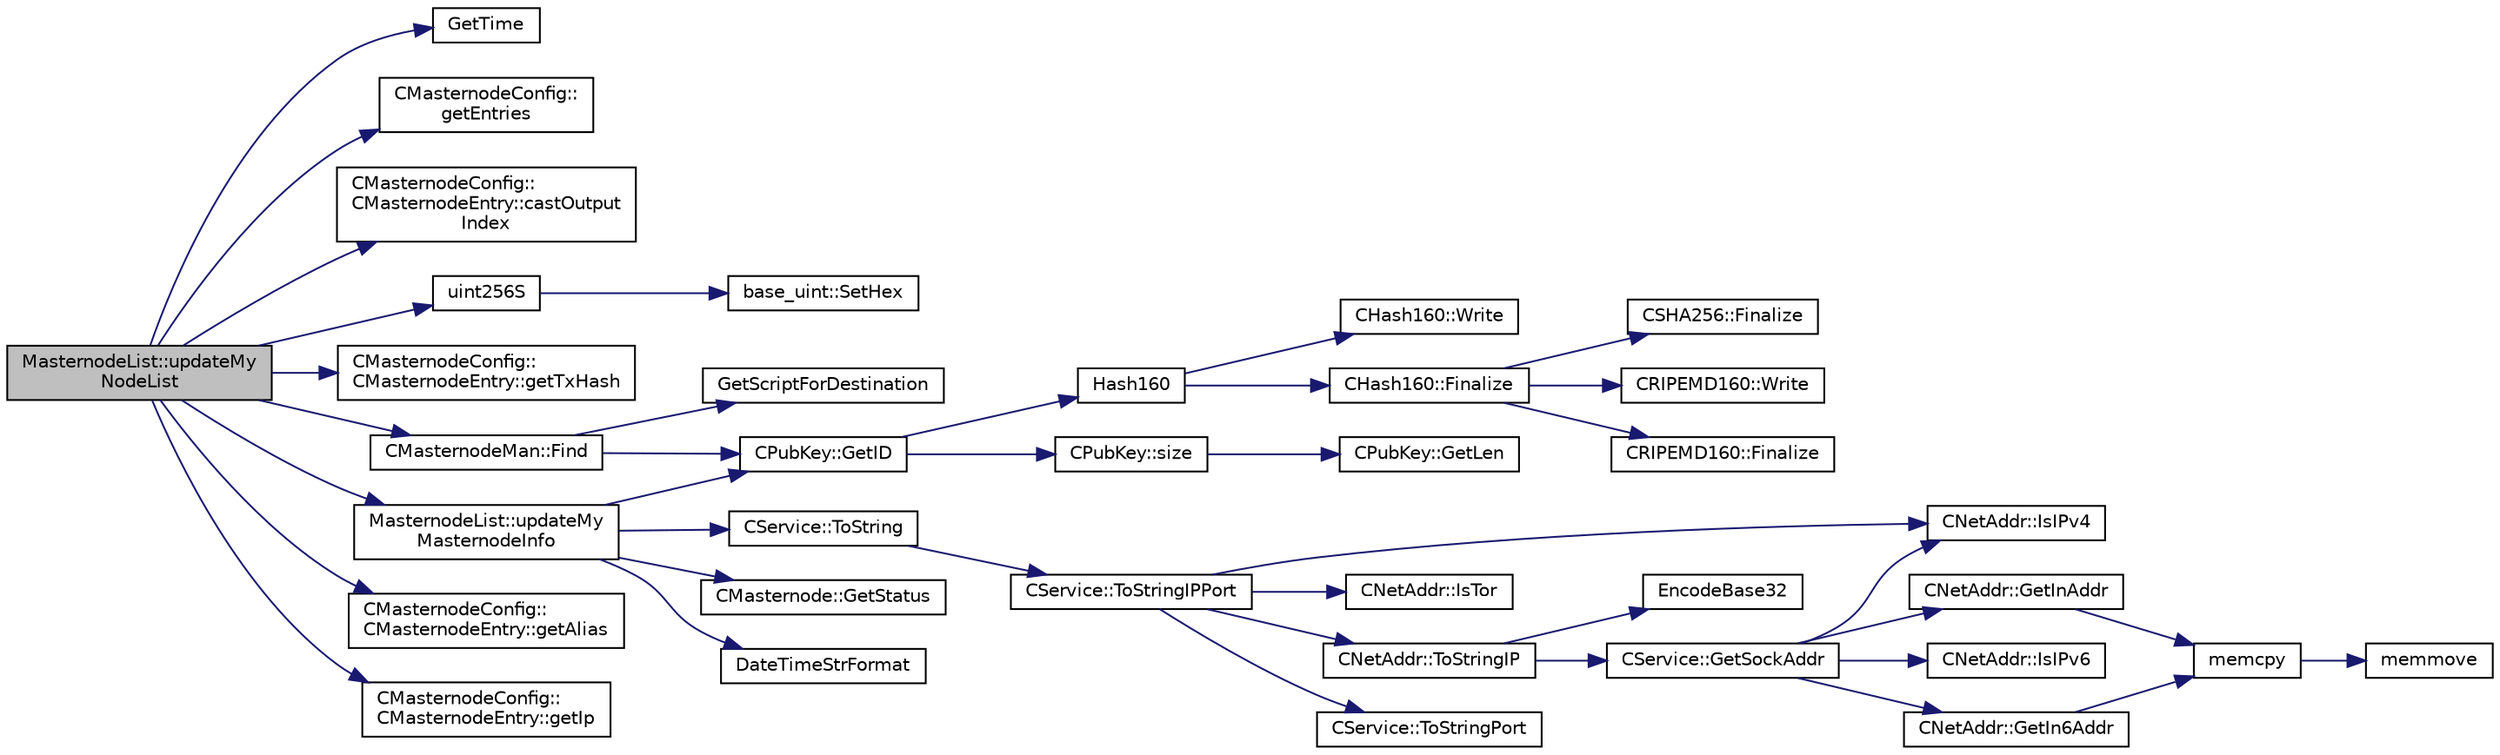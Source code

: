 digraph "MasternodeList::updateMyNodeList"
{
  edge [fontname="Helvetica",fontsize="10",labelfontname="Helvetica",labelfontsize="10"];
  node [fontname="Helvetica",fontsize="10",shape=record];
  rankdir="LR";
  Node513 [label="MasternodeList::updateMy\lNodeList",height=0.2,width=0.4,color="black", fillcolor="grey75", style="filled", fontcolor="black"];
  Node513 -> Node514 [color="midnightblue",fontsize="10",style="solid",fontname="Helvetica"];
  Node514 [label="GetTime",height=0.2,width=0.4,color="black", fillcolor="white", style="filled",URL="$utiltime_8cpp.html#a46fac5fba8ba905b5f9acb364f5d8c6f",tooltip="For unit testing. "];
  Node513 -> Node515 [color="midnightblue",fontsize="10",style="solid",fontname="Helvetica"];
  Node515 [label="CMasternodeConfig::\lgetEntries",height=0.2,width=0.4,color="black", fillcolor="white", style="filled",URL="$class_c_masternode_config.html#a21fb5f410e3dcd55429f256d4efe4e61"];
  Node513 -> Node516 [color="midnightblue",fontsize="10",style="solid",fontname="Helvetica"];
  Node516 [label="CMasternodeConfig::\lCMasternodeEntry::castOutput\lIndex",height=0.2,width=0.4,color="black", fillcolor="white", style="filled",URL="$class_c_masternode_config_1_1_c_masternode_entry.html#a2b6bd533a4a01a1fc486858f8c3856c5"];
  Node513 -> Node517 [color="midnightblue",fontsize="10",style="solid",fontname="Helvetica"];
  Node517 [label="uint256S",height=0.2,width=0.4,color="black", fillcolor="white", style="filled",URL="$uint256_8h.html#a52e679560cc1ebf68f878ed69e38f259"];
  Node517 -> Node518 [color="midnightblue",fontsize="10",style="solid",fontname="Helvetica"];
  Node518 [label="base_uint::SetHex",height=0.2,width=0.4,color="black", fillcolor="white", style="filled",URL="$classbase__uint.html#ade1a897fac931f28f54998c92c797228"];
  Node513 -> Node519 [color="midnightblue",fontsize="10",style="solid",fontname="Helvetica"];
  Node519 [label="CMasternodeConfig::\lCMasternodeEntry::getTxHash",height=0.2,width=0.4,color="black", fillcolor="white", style="filled",URL="$class_c_masternode_config_1_1_c_masternode_entry.html#a08039c5a3271a278c64a706c4b53d29b"];
  Node513 -> Node520 [color="midnightblue",fontsize="10",style="solid",fontname="Helvetica"];
  Node520 [label="CMasternodeMan::Find",height=0.2,width=0.4,color="black", fillcolor="white", style="filled",URL="$class_c_masternode_man.html#a3d34836c6992d29c485ba94a0c1e0ae6",tooltip="Find an entry. "];
  Node520 -> Node521 [color="midnightblue",fontsize="10",style="solid",fontname="Helvetica"];
  Node521 [label="GetScriptForDestination",height=0.2,width=0.4,color="black", fillcolor="white", style="filled",URL="$standard_8cpp.html#ae40f28d3b46c21033f6ee1f1200d0321"];
  Node520 -> Node522 [color="midnightblue",fontsize="10",style="solid",fontname="Helvetica"];
  Node522 [label="CPubKey::GetID",height=0.2,width=0.4,color="black", fillcolor="white", style="filled",URL="$class_c_pub_key.html#a2675f7e6f72eff68e7a5227289feb021",tooltip="Get the KeyID of this public key (hash of its serialization) "];
  Node522 -> Node523 [color="midnightblue",fontsize="10",style="solid",fontname="Helvetica"];
  Node523 [label="Hash160",height=0.2,width=0.4,color="black", fillcolor="white", style="filled",URL="$hash_8h.html#a4490f70ddae16e9e48460a0416a48a6b",tooltip="Compute the 160-bit hash an object. "];
  Node523 -> Node524 [color="midnightblue",fontsize="10",style="solid",fontname="Helvetica"];
  Node524 [label="CHash160::Write",height=0.2,width=0.4,color="black", fillcolor="white", style="filled",URL="$class_c_hash160.html#af56cdd9443013eb68b246aa8450217f2"];
  Node523 -> Node525 [color="midnightblue",fontsize="10",style="solid",fontname="Helvetica"];
  Node525 [label="CHash160::Finalize",height=0.2,width=0.4,color="black", fillcolor="white", style="filled",URL="$class_c_hash160.html#a9bb08e1772002ae1a5d85017ba7952ee"];
  Node525 -> Node526 [color="midnightblue",fontsize="10",style="solid",fontname="Helvetica"];
  Node526 [label="CSHA256::Finalize",height=0.2,width=0.4,color="black", fillcolor="white", style="filled",URL="$class_c_s_h_a256.html#a4259230be0caefa590bc324fc12b9b90"];
  Node525 -> Node527 [color="midnightblue",fontsize="10",style="solid",fontname="Helvetica"];
  Node527 [label="CRIPEMD160::Write",height=0.2,width=0.4,color="black", fillcolor="white", style="filled",URL="$class_c_r_i_p_e_m_d160.html#a221143b9d94af623d07c4f4ba1bf6007"];
  Node525 -> Node528 [color="midnightblue",fontsize="10",style="solid",fontname="Helvetica"];
  Node528 [label="CRIPEMD160::Finalize",height=0.2,width=0.4,color="black", fillcolor="white", style="filled",URL="$class_c_r_i_p_e_m_d160.html#a2a11566fbf9d1339b819833313fc4e51"];
  Node522 -> Node529 [color="midnightblue",fontsize="10",style="solid",fontname="Helvetica"];
  Node529 [label="CPubKey::size",height=0.2,width=0.4,color="black", fillcolor="white", style="filled",URL="$class_c_pub_key.html#a6bb28fcf0a5f799c69f5b7269363b309",tooltip="Simple read-only vector-like interface to the pubkey data. "];
  Node529 -> Node530 [color="midnightblue",fontsize="10",style="solid",fontname="Helvetica"];
  Node530 [label="CPubKey::GetLen",height=0.2,width=0.4,color="black", fillcolor="white", style="filled",URL="$class_c_pub_key.html#a7dc71b3f037c84268dc22de97d7b65fb",tooltip="Compute the length of a pubkey with a given first byte. "];
  Node513 -> Node531 [color="midnightblue",fontsize="10",style="solid",fontname="Helvetica"];
  Node531 [label="MasternodeList::updateMy\lMasternodeInfo",height=0.2,width=0.4,color="black", fillcolor="white", style="filled",URL="$class_masternode_list.html#aab24be7fcf713ad32d557e163cbd3d8d"];
  Node531 -> Node532 [color="midnightblue",fontsize="10",style="solid",fontname="Helvetica"];
  Node532 [label="CService::ToString",height=0.2,width=0.4,color="black", fillcolor="white", style="filled",URL="$class_c_service.html#a225473158bc07c87a6a862160d73cfea"];
  Node532 -> Node533 [color="midnightblue",fontsize="10",style="solid",fontname="Helvetica"];
  Node533 [label="CService::ToStringIPPort",height=0.2,width=0.4,color="black", fillcolor="white", style="filled",URL="$class_c_service.html#a224204c838b12eeb49ca7eabe6f75004"];
  Node533 -> Node534 [color="midnightblue",fontsize="10",style="solid",fontname="Helvetica"];
  Node534 [label="CNetAddr::IsIPv4",height=0.2,width=0.4,color="black", fillcolor="white", style="filled",URL="$class_c_net_addr.html#a7021b79e9a33c342b68db09dbb6c2293"];
  Node533 -> Node535 [color="midnightblue",fontsize="10",style="solid",fontname="Helvetica"];
  Node535 [label="CNetAddr::IsTor",height=0.2,width=0.4,color="black", fillcolor="white", style="filled",URL="$class_c_net_addr.html#a4db37b4997ff3b8c57959f2aa915a9a3"];
  Node533 -> Node536 [color="midnightblue",fontsize="10",style="solid",fontname="Helvetica"];
  Node536 [label="CNetAddr::ToStringIP",height=0.2,width=0.4,color="black", fillcolor="white", style="filled",URL="$class_c_net_addr.html#a0c8d9b5ed3824546ff4dccca3b28b073"];
  Node536 -> Node537 [color="midnightblue",fontsize="10",style="solid",fontname="Helvetica"];
  Node537 [label="EncodeBase32",height=0.2,width=0.4,color="black", fillcolor="white", style="filled",URL="$utilstrencodings_8cpp.html#a71aa75e646de8a10971f887bc71d9a75"];
  Node536 -> Node538 [color="midnightblue",fontsize="10",style="solid",fontname="Helvetica"];
  Node538 [label="CService::GetSockAddr",height=0.2,width=0.4,color="black", fillcolor="white", style="filled",URL="$class_c_service.html#ac4c6d655fab3af40937f0b0c65581745"];
  Node538 -> Node534 [color="midnightblue",fontsize="10",style="solid",fontname="Helvetica"];
  Node538 -> Node539 [color="midnightblue",fontsize="10",style="solid",fontname="Helvetica"];
  Node539 [label="CNetAddr::GetInAddr",height=0.2,width=0.4,color="black", fillcolor="white", style="filled",URL="$class_c_net_addr.html#a4f73432c55d4acb6b9e4c54833eefea6"];
  Node539 -> Node540 [color="midnightblue",fontsize="10",style="solid",fontname="Helvetica"];
  Node540 [label="memcpy",height=0.2,width=0.4,color="black", fillcolor="white", style="filled",URL="$glibc__compat_8cpp.html#a0f46826ab0466591e136db24394923cf"];
  Node540 -> Node541 [color="midnightblue",fontsize="10",style="solid",fontname="Helvetica"];
  Node541 [label="memmove",height=0.2,width=0.4,color="black", fillcolor="white", style="filled",URL="$glibc__compat_8cpp.html#a9778d49e9029dd75bc53ecbbf9f5e9a1"];
  Node538 -> Node542 [color="midnightblue",fontsize="10",style="solid",fontname="Helvetica"];
  Node542 [label="CNetAddr::IsIPv6",height=0.2,width=0.4,color="black", fillcolor="white", style="filled",URL="$class_c_net_addr.html#aad5f7a372c56ccf4d773f728b6b46e18"];
  Node538 -> Node543 [color="midnightblue",fontsize="10",style="solid",fontname="Helvetica"];
  Node543 [label="CNetAddr::GetIn6Addr",height=0.2,width=0.4,color="black", fillcolor="white", style="filled",URL="$class_c_net_addr.html#a3616012f94b27148e5b8e27d943d4884"];
  Node543 -> Node540 [color="midnightblue",fontsize="10",style="solid",fontname="Helvetica"];
  Node533 -> Node544 [color="midnightblue",fontsize="10",style="solid",fontname="Helvetica"];
  Node544 [label="CService::ToStringPort",height=0.2,width=0.4,color="black", fillcolor="white", style="filled",URL="$class_c_service.html#a95d6f24b6a613fca24734ba4e38ef3dc"];
  Node531 -> Node545 [color="midnightblue",fontsize="10",style="solid",fontname="Helvetica"];
  Node545 [label="CMasternode::GetStatus",height=0.2,width=0.4,color="black", fillcolor="white", style="filled",URL="$class_c_masternode.html#a229c65e2db85fe13a7ffb9bfa7ab2495"];
  Node531 -> Node546 [color="midnightblue",fontsize="10",style="solid",fontname="Helvetica"];
  Node546 [label="DateTimeStrFormat",height=0.2,width=0.4,color="black", fillcolor="white", style="filled",URL="$utiltime_8cpp.html#a749bc6776c8ec72d7c5e4dea56aee415"];
  Node531 -> Node522 [color="midnightblue",fontsize="10",style="solid",fontname="Helvetica"];
  Node513 -> Node547 [color="midnightblue",fontsize="10",style="solid",fontname="Helvetica"];
  Node547 [label="CMasternodeConfig::\lCMasternodeEntry::getAlias",height=0.2,width=0.4,color="black", fillcolor="white", style="filled",URL="$class_c_masternode_config_1_1_c_masternode_entry.html#abf242505d9955e37da0628a35d26677e"];
  Node513 -> Node548 [color="midnightblue",fontsize="10",style="solid",fontname="Helvetica"];
  Node548 [label="CMasternodeConfig::\lCMasternodeEntry::getIp",height=0.2,width=0.4,color="black", fillcolor="white", style="filled",URL="$class_c_masternode_config_1_1_c_masternode_entry.html#a50b3672f986b569c83bf29e08f8165c8"];
}
